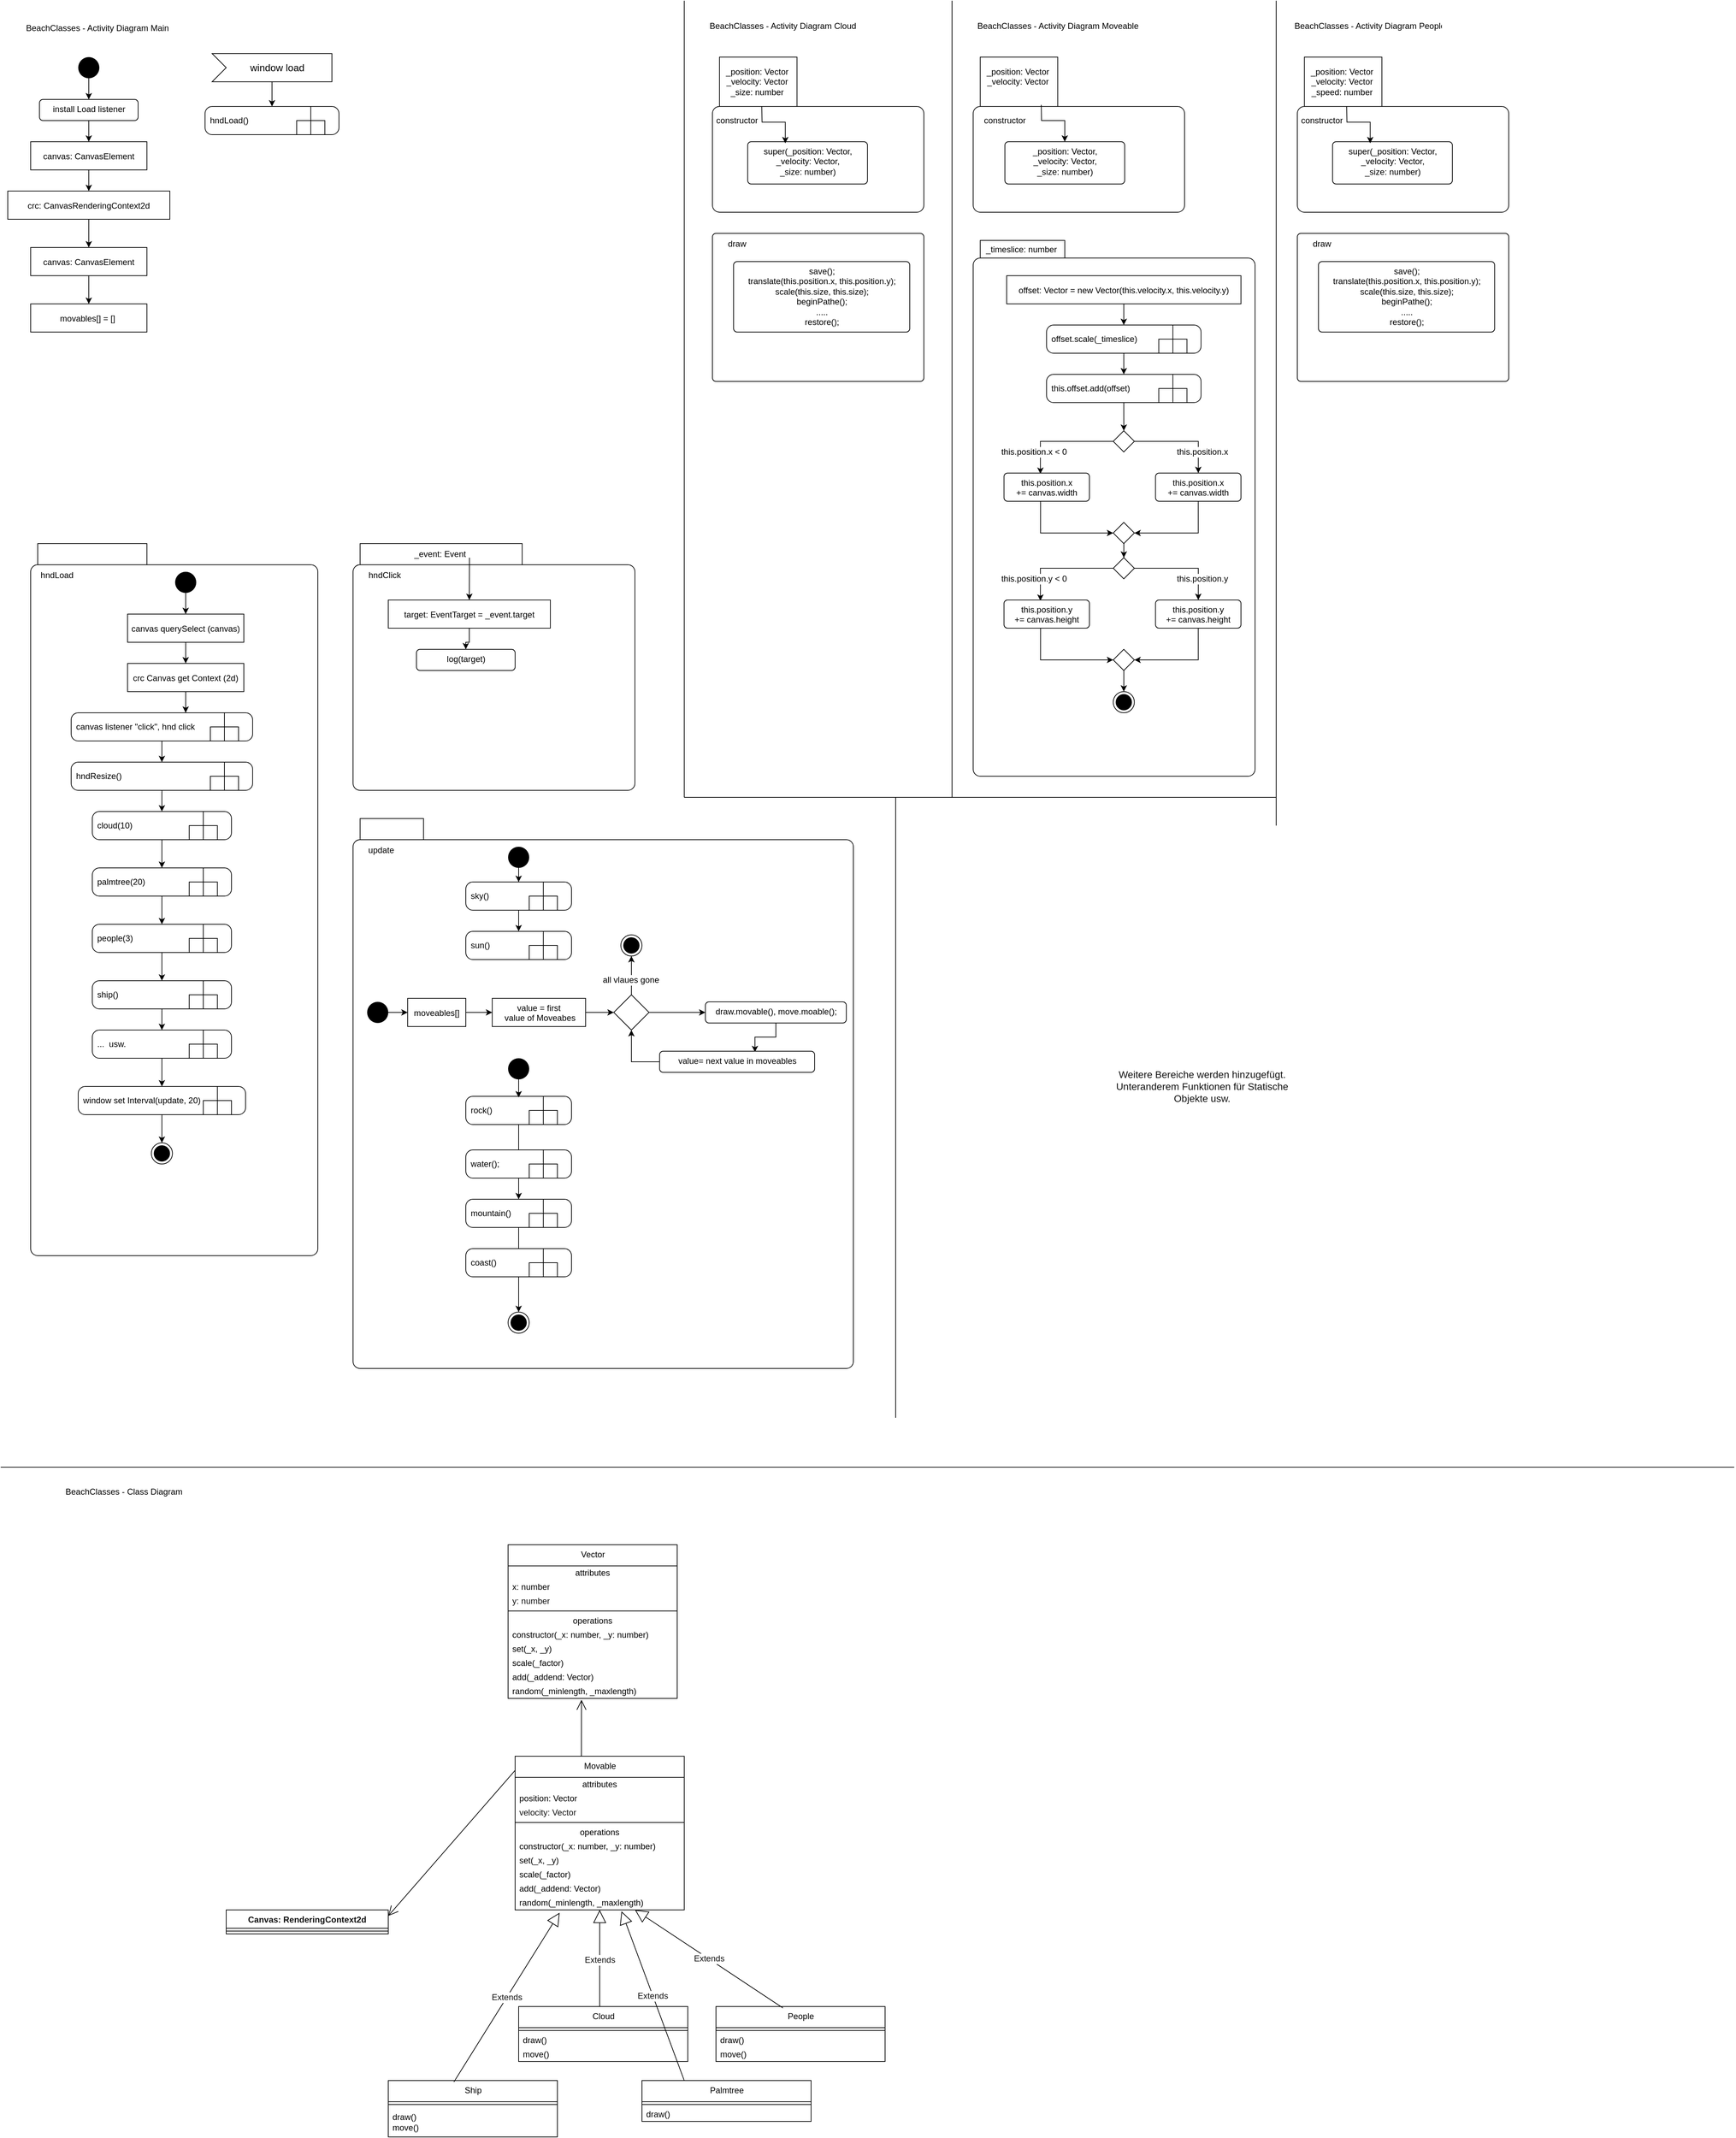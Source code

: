 <mxfile version="18.0.6" type="device"><diagram id="dE-h2Y86dQ_ZSgD9kncD" name="Seite-1"><mxGraphModel dx="5688" dy="3612" grid="1" gridSize="10" guides="1" tooltips="1" connect="1" arrows="1" fold="1" page="1" pageScale="1" pageWidth="827" pageHeight="1169" math="0" shadow="0"><root><mxCell id="0"/><mxCell id="1" parent="0"/><mxCell id="PyvuNwj3zCbymAsnuEQi-43" value="" style="shape=folder;align=center;verticalAlign=middle;fontStyle=0;tabWidth=165;tabHeight=30;tabPosition=left;html=1;boundedLbl=1;labelInHeader=1;rounded=1;absoluteArcSize=1;arcSize=10;" vertex="1" parent="1"><mxGeometry x="42.5" y="770" width="407.5" height="1010" as="geometry"/></mxCell><mxCell id="PyvuNwj3zCbymAsnuEQi-1" value="BeachClasses - Activity Diagram Main&#10;" style="text;strokeColor=none;fillColor=none;align=left;verticalAlign=middle;spacingLeft=4;spacingRight=4;overflow=hidden;points=[[0,0.5],[1,0.5]];portConstraint=eastwest;rotatable=0;" vertex="1" parent="1"><mxGeometry x="30" y="30" width="260" height="30" as="geometry"/></mxCell><mxCell id="PyvuNwj3zCbymAsnuEQi-4" style="edgeStyle=orthogonalEdgeStyle;rounded=0;orthogonalLoop=1;jettySize=auto;html=1;entryX=0.5;entryY=0;entryDx=0;entryDy=0;" edge="1" parent="1" source="PyvuNwj3zCbymAsnuEQi-2" target="PyvuNwj3zCbymAsnuEQi-3"><mxGeometry relative="1" as="geometry"/></mxCell><mxCell id="PyvuNwj3zCbymAsnuEQi-2" value="" style="ellipse;fillColor=#000000;strokeColor=none;" vertex="1" parent="1"><mxGeometry x="110" y="80" width="30" height="30" as="geometry"/></mxCell><mxCell id="PyvuNwj3zCbymAsnuEQi-7" style="edgeStyle=orthogonalEdgeStyle;rounded=0;orthogonalLoop=1;jettySize=auto;html=1;entryX=0.5;entryY=0;entryDx=0;entryDy=0;" edge="1" parent="1" source="PyvuNwj3zCbymAsnuEQi-3" target="PyvuNwj3zCbymAsnuEQi-6"><mxGeometry relative="1" as="geometry"/></mxCell><mxCell id="PyvuNwj3zCbymAsnuEQi-3" value="install Load listener" style="html=1;align=center;verticalAlign=top;rounded=1;absoluteArcSize=1;arcSize=10;dashed=0;" vertex="1" parent="1"><mxGeometry x="55" y="140" width="140" height="30" as="geometry"/></mxCell><mxCell id="PyvuNwj3zCbymAsnuEQi-9" style="edgeStyle=orthogonalEdgeStyle;rounded=0;orthogonalLoop=1;jettySize=auto;html=1;" edge="1" parent="1" source="PyvuNwj3zCbymAsnuEQi-6" target="PyvuNwj3zCbymAsnuEQi-8"><mxGeometry relative="1" as="geometry"/></mxCell><mxCell id="PyvuNwj3zCbymAsnuEQi-6" value="canvas: CanvasElement" style="fontStyle=0;" vertex="1" parent="1"><mxGeometry x="42.5" y="200" width="165" height="40" as="geometry"/></mxCell><mxCell id="PyvuNwj3zCbymAsnuEQi-22" style="edgeStyle=orthogonalEdgeStyle;rounded=0;orthogonalLoop=1;jettySize=auto;html=1;entryX=0.5;entryY=0;entryDx=0;entryDy=0;" edge="1" parent="1" source="PyvuNwj3zCbymAsnuEQi-8" target="PyvuNwj3zCbymAsnuEQi-11"><mxGeometry relative="1" as="geometry"/></mxCell><mxCell id="PyvuNwj3zCbymAsnuEQi-8" value="crc: CanvasRenderingContext2d" style="fontStyle=0;" vertex="1" parent="1"><mxGeometry x="10" y="270" width="230" height="40" as="geometry"/></mxCell><mxCell id="PyvuNwj3zCbymAsnuEQi-18" style="edgeStyle=orthogonalEdgeStyle;rounded=0;orthogonalLoop=1;jettySize=auto;html=1;entryX=0.5;entryY=0;entryDx=0;entryDy=0;" edge="1" parent="1" source="PyvuNwj3zCbymAsnuEQi-11"><mxGeometry relative="1" as="geometry"><mxPoint x="125" y="430" as="targetPoint"/></mxGeometry></mxCell><mxCell id="PyvuNwj3zCbymAsnuEQi-11" value="canvas: CanvasElement" style="fontStyle=0;" vertex="1" parent="1"><mxGeometry x="42.5" y="350" width="165" height="40" as="geometry"/></mxCell><mxCell id="PyvuNwj3zCbymAsnuEQi-19" style="edgeStyle=orthogonalEdgeStyle;rounded=0;orthogonalLoop=1;jettySize=auto;html=1;entryX=0.5;entryY=0;entryDx=0;entryDy=0;" edge="1" parent="1" source="PyvuNwj3zCbymAsnuEQi-12"><mxGeometry relative="1" as="geometry"><mxPoint x="125" y="510" as="targetPoint"/></mxGeometry></mxCell><mxCell id="PyvuNwj3zCbymAsnuEQi-20" style="edgeStyle=orthogonalEdgeStyle;rounded=0;orthogonalLoop=1;jettySize=auto;html=1;entryX=0.5;entryY=0;entryDx=0;entryDy=0;" edge="1" parent="1" target="PyvuNwj3zCbymAsnuEQi-15"><mxGeometry relative="1" as="geometry"><mxPoint x="125" y="550" as="sourcePoint"/></mxGeometry></mxCell><mxCell id="PyvuNwj3zCbymAsnuEQi-21" style="edgeStyle=orthogonalEdgeStyle;rounded=0;orthogonalLoop=1;jettySize=auto;html=1;entryX=0.5;entryY=0;entryDx=0;entryDy=0;" edge="1" parent="1" source="PyvuNwj3zCbymAsnuEQi-15"><mxGeometry relative="1" as="geometry"><mxPoint x="125" y="660" as="targetPoint"/></mxGeometry></mxCell><mxCell id="PyvuNwj3zCbymAsnuEQi-27" style="edgeStyle=orthogonalEdgeStyle;rounded=0;orthogonalLoop=1;jettySize=auto;html=1;entryX=0.5;entryY=0;entryDx=0;entryDy=0;" edge="1" parent="1" source="PyvuNwj3zCbymAsnuEQi-23"><mxGeometry relative="1" as="geometry"><mxPoint x="385" y="150" as="targetPoint"/></mxGeometry></mxCell><mxCell id="PyvuNwj3zCbymAsnuEQi-23" value="window load" style="html=1;shape=mxgraph.infographic.ribbonSimple;notch1=20;notch2=0;align=center;verticalAlign=middle;fontSize=14;fontStyle=0;fillColor=#FFFFFF;flipH=0;spacingRight=0;spacingLeft=14;" vertex="1" parent="1"><mxGeometry x="300" y="75" width="170" height="40" as="geometry"/></mxCell><mxCell id="PyvuNwj3zCbymAsnuEQi-28" value="&lt;span style=&quot;text-align: center;&quot;&gt;hndLoad()&lt;/span&gt;" style="shape=mxgraph.uml25.behaviorAction;html=1;rounded=1;absoluteArcSize=1;arcSize=10;align=left;spacingLeft=5;" vertex="1" parent="1"><mxGeometry x="290" y="150" width="190" height="40" as="geometry"/></mxCell><mxCell id="PyvuNwj3zCbymAsnuEQi-41" value="" style="edgeStyle=orthogonalEdgeStyle;rounded=0;orthogonalLoop=1;jettySize=auto;html=1;" edge="1" parent="1" source="PyvuNwj3zCbymAsnuEQi-37" target="PyvuNwj3zCbymAsnuEQi-39"><mxGeometry relative="1" as="geometry"/></mxCell><mxCell id="PyvuNwj3zCbymAsnuEQi-37" value="canvas querySelect (canvas)" style="fontStyle=0;" vertex="1" parent="1"><mxGeometry x="180" y="870" width="165" height="40" as="geometry"/></mxCell><mxCell id="PyvuNwj3zCbymAsnuEQi-52" value="" style="edgeStyle=orthogonalEdgeStyle;rounded=0;orthogonalLoop=1;jettySize=auto;html=1;" edge="1" parent="1" source="PyvuNwj3zCbymAsnuEQi-39"><mxGeometry relative="1" as="geometry"><mxPoint x="262.48" y="1010" as="targetPoint"/></mxGeometry></mxCell><mxCell id="PyvuNwj3zCbymAsnuEQi-39" value="crc Canvas get Context (2d)" style="fontStyle=0;" vertex="1" parent="1"><mxGeometry x="180" y="940" width="165" height="40" as="geometry"/></mxCell><mxCell id="PyvuNwj3zCbymAsnuEQi-44" value="hndLoad" style="text;html=1;strokeColor=none;fillColor=none;align=center;verticalAlign=middle;whiteSpace=wrap;rounded=0;" vertex="1" parent="1"><mxGeometry x="50" y="800" width="60" height="30" as="geometry"/></mxCell><mxCell id="PyvuNwj3zCbymAsnuEQi-48" value="" style="edgeStyle=orthogonalEdgeStyle;rounded=0;orthogonalLoop=1;jettySize=auto;html=1;entryX=0.5;entryY=0;entryDx=0;entryDy=0;" edge="1" parent="1" source="PyvuNwj3zCbymAsnuEQi-45" target="PyvuNwj3zCbymAsnuEQi-37"><mxGeometry relative="1" as="geometry"><mxPoint x="323" y="870" as="targetPoint"/></mxGeometry></mxCell><mxCell id="PyvuNwj3zCbymAsnuEQi-45" value="" style="ellipse;fillColor=#000000;strokeColor=none;" vertex="1" parent="1"><mxGeometry x="247.5" y="810" width="30" height="30" as="geometry"/></mxCell><mxCell id="PyvuNwj3zCbymAsnuEQi-55" value="" style="edgeStyle=orthogonalEdgeStyle;rounded=0;orthogonalLoop=1;jettySize=auto;html=1;" edge="1" parent="1" source="PyvuNwj3zCbymAsnuEQi-53" target="PyvuNwj3zCbymAsnuEQi-54"><mxGeometry relative="1" as="geometry"/></mxCell><mxCell id="PyvuNwj3zCbymAsnuEQi-53" value="&lt;span style=&quot;text-align: center;&quot;&gt;canvas listener &quot;click&quot;, hnd click&lt;/span&gt;" style="shape=mxgraph.uml25.behaviorAction;html=1;rounded=1;absoluteArcSize=1;arcSize=10;align=left;spacingLeft=5;" vertex="1" parent="1"><mxGeometry x="100" y="1010" width="257.5" height="40" as="geometry"/></mxCell><mxCell id="PyvuNwj3zCbymAsnuEQi-57" value="" style="edgeStyle=orthogonalEdgeStyle;rounded=0;orthogonalLoop=1;jettySize=auto;html=1;" edge="1" parent="1" source="PyvuNwj3zCbymAsnuEQi-54" target="PyvuNwj3zCbymAsnuEQi-56"><mxGeometry relative="1" as="geometry"/></mxCell><mxCell id="PyvuNwj3zCbymAsnuEQi-54" value="&lt;span style=&quot;text-align: center;&quot;&gt;hndResize()&lt;/span&gt;" style="shape=mxgraph.uml25.behaviorAction;html=1;rounded=1;absoluteArcSize=1;arcSize=10;align=left;spacingLeft=5;" vertex="1" parent="1"><mxGeometry x="100" y="1080" width="257.5" height="40" as="geometry"/></mxCell><mxCell id="PyvuNwj3zCbymAsnuEQi-59" value="" style="edgeStyle=orthogonalEdgeStyle;rounded=0;orthogonalLoop=1;jettySize=auto;html=1;" edge="1" parent="1" source="PyvuNwj3zCbymAsnuEQi-56" target="PyvuNwj3zCbymAsnuEQi-58"><mxGeometry relative="1" as="geometry"/></mxCell><mxCell id="PyvuNwj3zCbymAsnuEQi-56" value="&lt;span style=&quot;text-align: center;&quot;&gt;cloud(10)&lt;/span&gt;" style="shape=mxgraph.uml25.behaviorAction;html=1;rounded=1;absoluteArcSize=1;arcSize=10;align=left;spacingLeft=5;" vertex="1" parent="1"><mxGeometry x="130" y="1150" width="197.5" height="40" as="geometry"/></mxCell><mxCell id="PyvuNwj3zCbymAsnuEQi-61" value="" style="edgeStyle=orthogonalEdgeStyle;rounded=0;orthogonalLoop=1;jettySize=auto;html=1;" edge="1" parent="1" source="PyvuNwj3zCbymAsnuEQi-58" target="PyvuNwj3zCbymAsnuEQi-60"><mxGeometry relative="1" as="geometry"/></mxCell><mxCell id="PyvuNwj3zCbymAsnuEQi-58" value="&lt;span style=&quot;text-align: center;&quot;&gt;palmtree(20)&lt;/span&gt;" style="shape=mxgraph.uml25.behaviorAction;html=1;rounded=1;absoluteArcSize=1;arcSize=10;align=left;spacingLeft=5;" vertex="1" parent="1"><mxGeometry x="130" y="1230" width="197.5" height="40" as="geometry"/></mxCell><mxCell id="PyvuNwj3zCbymAsnuEQi-63" value="" style="edgeStyle=orthogonalEdgeStyle;rounded=0;orthogonalLoop=1;jettySize=auto;html=1;" edge="1" parent="1" source="PyvuNwj3zCbymAsnuEQi-60" target="PyvuNwj3zCbymAsnuEQi-62"><mxGeometry relative="1" as="geometry"/></mxCell><mxCell id="PyvuNwj3zCbymAsnuEQi-60" value="&lt;span style=&quot;text-align: center;&quot;&gt;people(3)&lt;/span&gt;" style="shape=mxgraph.uml25.behaviorAction;html=1;rounded=1;absoluteArcSize=1;arcSize=10;align=left;spacingLeft=5;" vertex="1" parent="1"><mxGeometry x="130" y="1310" width="197.5" height="40" as="geometry"/></mxCell><mxCell id="PyvuNwj3zCbymAsnuEQi-65" value="" style="edgeStyle=orthogonalEdgeStyle;rounded=0;orthogonalLoop=1;jettySize=auto;html=1;" edge="1" parent="1" source="PyvuNwj3zCbymAsnuEQi-62" target="PyvuNwj3zCbymAsnuEQi-64"><mxGeometry relative="1" as="geometry"/></mxCell><mxCell id="PyvuNwj3zCbymAsnuEQi-62" value="&lt;div style=&quot;text-align: center;&quot;&gt;&lt;span style=&quot;background-color: initial;&quot;&gt;ship()&lt;/span&gt;&lt;/div&gt;" style="shape=mxgraph.uml25.behaviorAction;html=1;rounded=1;absoluteArcSize=1;arcSize=10;align=left;spacingLeft=5;" vertex="1" parent="1"><mxGeometry x="130" y="1390" width="197.5" height="40" as="geometry"/></mxCell><mxCell id="PyvuNwj3zCbymAsnuEQi-67" value="" style="edgeStyle=orthogonalEdgeStyle;rounded=0;orthogonalLoop=1;jettySize=auto;html=1;" edge="1" parent="1" source="PyvuNwj3zCbymAsnuEQi-64" target="PyvuNwj3zCbymAsnuEQi-66"><mxGeometry relative="1" as="geometry"/></mxCell><mxCell id="PyvuNwj3zCbymAsnuEQi-64" value="&lt;div style=&quot;text-align: center;&quot;&gt;&lt;span style=&quot;background-color: initial;&quot;&gt;...&amp;nbsp; usw.&lt;/span&gt;&lt;/div&gt;" style="shape=mxgraph.uml25.behaviorAction;html=1;rounded=1;absoluteArcSize=1;arcSize=10;align=left;spacingLeft=5;" vertex="1" parent="1"><mxGeometry x="130" y="1460" width="197.5" height="40" as="geometry"/></mxCell><mxCell id="PyvuNwj3zCbymAsnuEQi-70" value="" style="edgeStyle=orthogonalEdgeStyle;rounded=0;orthogonalLoop=1;jettySize=auto;html=1;" edge="1" parent="1" source="PyvuNwj3zCbymAsnuEQi-66" target="PyvuNwj3zCbymAsnuEQi-69"><mxGeometry relative="1" as="geometry"/></mxCell><mxCell id="PyvuNwj3zCbymAsnuEQi-66" value="&lt;div style=&quot;text-align: center;&quot;&gt;&lt;span style=&quot;background-color: initial;&quot;&gt;window set Interval(update, 20)&lt;/span&gt;&lt;/div&gt;" style="shape=mxgraph.uml25.behaviorAction;html=1;rounded=1;absoluteArcSize=1;arcSize=10;align=left;spacingLeft=5;" vertex="1" parent="1"><mxGeometry x="110" y="1540" width="237.5" height="40" as="geometry"/></mxCell><mxCell id="PyvuNwj3zCbymAsnuEQi-69" value="" style="ellipse;html=1;shape=endState;fillColor=#000000;strokeColor=#000000;" vertex="1" parent="1"><mxGeometry x="213.75" y="1620" width="30" height="30" as="geometry"/></mxCell><mxCell id="PyvuNwj3zCbymAsnuEQi-71" value="_event: Event" style="shape=folder;align=center;verticalAlign=middle;fontStyle=0;tabWidth=240;tabHeight=30;tabPosition=left;html=1;boundedLbl=1;labelInHeader=1;rounded=1;absoluteArcSize=1;arcSize=10;" vertex="1" parent="1"><mxGeometry x="500" y="770" width="400" height="350" as="geometry"/></mxCell><mxCell id="PyvuNwj3zCbymAsnuEQi-72" value="hndClick" style="text;html=1;strokeColor=none;fillColor=none;align=center;verticalAlign=middle;whiteSpace=wrap;rounded=0;" vertex="1" parent="1"><mxGeometry x="510" y="800" width="70" height="30" as="geometry"/></mxCell><mxCell id="PyvuNwj3zCbymAsnuEQi-73" value="" style="endArrow=classic;html=1;rounded=0;exitX=0.413;exitY=0.057;exitDx=0;exitDy=0;exitPerimeter=0;entryX=0.5;entryY=0;entryDx=0;entryDy=0;" edge="1" parent="1" source="PyvuNwj3zCbymAsnuEQi-71" target="PyvuNwj3zCbymAsnuEQi-74"><mxGeometry width="50" height="50" relative="1" as="geometry"><mxPoint x="660" y="880" as="sourcePoint"/><mxPoint x="710" y="830" as="targetPoint"/></mxGeometry></mxCell><mxCell id="PyvuNwj3zCbymAsnuEQi-76" value="" style="edgeStyle=orthogonalEdgeStyle;rounded=0;orthogonalLoop=1;jettySize=auto;html=1;" edge="1" parent="1" source="PyvuNwj3zCbymAsnuEQi-74" target="PyvuNwj3zCbymAsnuEQi-75"><mxGeometry relative="1" as="geometry"/></mxCell><mxCell id="PyvuNwj3zCbymAsnuEQi-74" value="target: EventTarget = _event.target" style="fontStyle=0;" vertex="1" parent="1"><mxGeometry x="550" y="850" width="230" height="40" as="geometry"/></mxCell><mxCell id="PyvuNwj3zCbymAsnuEQi-75" value="log(target)" style="html=1;align=center;verticalAlign=top;rounded=1;absoluteArcSize=1;arcSize=10;dashed=0;" vertex="1" parent="1"><mxGeometry x="590" y="920" width="140" height="30" as="geometry"/></mxCell><mxCell id="PyvuNwj3zCbymAsnuEQi-77" value="" style="endArrow=none;html=1;rounded=0;" edge="1" parent="1"><mxGeometry width="50" height="50" relative="1" as="geometry"><mxPoint x="1350" y="1130" as="sourcePoint"/><mxPoint x="1350" as="targetPoint"/></mxGeometry></mxCell><mxCell id="PyvuNwj3zCbymAsnuEQi-78" value="BeachClasses - Activity Diagram Cloud" style="text;strokeColor=none;fillColor=none;align=left;verticalAlign=middle;spacingLeft=4;spacingRight=4;overflow=hidden;points=[[0,0.5],[1,0.5]];portConstraint=eastwest;rotatable=0;" vertex="1" parent="1"><mxGeometry x="1000" y="20" width="220" height="30" as="geometry"/></mxCell><mxCell id="PyvuNwj3zCbymAsnuEQi-79" value="&lt;font style=&quot;font-size: 12px;&quot;&gt;&lt;span style=&quot;&quot; id=&quot;page24R_mcid113&quot; class=&quot;markedContent&quot;&gt;&lt;span dir=&quot;ltr&quot; role=&quot;presentation&quot; style=&quot;left: 1403.31px; top: 89.029px; font-family: sans-serif; transform: scaleX(1.0);&quot;&gt;_position: Vector&lt;/span&gt;&lt;/span&gt;&lt;span style=&quot;&quot; id=&quot;page24R_mcid114&quot; class=&quot;markedContent&quot;&gt;&lt;br role=&quot;presentation&quot;&gt;&lt;span dir=&quot;ltr&quot; role=&quot;presentation&quot; style=&quot;left: 1404.28px; top: 109.166px; font-family: sans-serif; transform: scaleX(1.0);&quot;&gt;_velocity: Vector&lt;/span&gt;&lt;/span&gt;&lt;span style=&quot;&quot; id=&quot;page24R_mcid115&quot; class=&quot;markedContent&quot;&gt;&lt;span class=&quot;markedContent&quot;&gt;&lt;/span&gt;&lt;/span&gt;&lt;span style=&quot;&quot; id=&quot;page24R_mcid116&quot; class=&quot;markedContent&quot;&gt;&lt;br role=&quot;presentation&quot;&gt;&lt;span dir=&quot;ltr&quot; role=&quot;presentation&quot; style=&quot;left: 1404.75px; top: 130.741px; font-family: sans-serif; transform: scaleX(1.0);&quot;&gt;_size: number&lt;/span&gt;&lt;/span&gt;&lt;/font&gt;" style="shape=folder;align=center;verticalAlign=middle;fontStyle=0;tabWidth=120;tabHeight=70;tabPosition=left;html=1;boundedLbl=1;labelInHeader=1;rounded=1;absoluteArcSize=1;arcSize=10;" vertex="1" parent="1"><mxGeometry x="1010" y="80" width="300" height="220" as="geometry"/></mxCell><mxCell id="PyvuNwj3zCbymAsnuEQi-80" value="constructor" style="text;html=1;strokeColor=none;fillColor=none;align=center;verticalAlign=middle;whiteSpace=wrap;rounded=0;fontSize=12;" vertex="1" parent="1"><mxGeometry x="1010" y="155" width="70" height="30" as="geometry"/></mxCell><mxCell id="PyvuNwj3zCbymAsnuEQi-81" value="super(_position: Vector,&lt;br&gt;&amp;nbsp;_velocity: Vector,&amp;nbsp;&lt;br&gt;_size: number)" style="html=1;align=center;verticalAlign=top;rounded=1;absoluteArcSize=1;arcSize=10;dashed=0;" vertex="1" parent="1"><mxGeometry x="1060" y="200" width="170" height="60" as="geometry"/></mxCell><mxCell id="PyvuNwj3zCbymAsnuEQi-82" value="movables[] = [] " style="fontStyle=0;" vertex="1" parent="1"><mxGeometry x="42.5" y="430" width="165" height="40" as="geometry"/></mxCell><mxCell id="PyvuNwj3zCbymAsnuEQi-84" value="" style="html=1;align=center;verticalAlign=top;rounded=1;absoluteArcSize=1;arcSize=10;dashed=0;" vertex="1" parent="1"><mxGeometry x="1010" y="330" width="300" height="210" as="geometry"/></mxCell><mxCell id="PyvuNwj3zCbymAsnuEQi-85" value="draw" style="text;html=1;strokeColor=none;fillColor=none;align=center;verticalAlign=middle;whiteSpace=wrap;rounded=0;fontSize=12;" vertex="1" parent="1"><mxGeometry x="1015" y="330" width="60" height="30" as="geometry"/></mxCell><mxCell id="PyvuNwj3zCbymAsnuEQi-86" value="save();&lt;br&gt;translate(this.position.x, this.position.y);&lt;br&gt;scale(this.size, this.size);&lt;br&gt;beginPathe();&lt;br&gt;.....&lt;br&gt;restore();" style="html=1;align=center;verticalAlign=top;rounded=1;absoluteArcSize=1;arcSize=10;dashed=0;" vertex="1" parent="1"><mxGeometry x="1040" y="370" width="250" height="100" as="geometry"/></mxCell><mxCell id="PyvuNwj3zCbymAsnuEQi-87" value="" style="endArrow=none;html=1;rounded=0;" edge="1" parent="1"><mxGeometry width="50" height="50" relative="1" as="geometry"><mxPoint x="970" y="1130" as="sourcePoint"/><mxPoint x="970" as="targetPoint"/></mxGeometry></mxCell><mxCell id="PyvuNwj3zCbymAsnuEQi-88" value="BeachClasses - Activity Diagram Moveable" style="text;strokeColor=none;fillColor=none;align=left;verticalAlign=middle;spacingLeft=4;spacingRight=4;overflow=hidden;points=[[0,0.5],[1,0.5]];portConstraint=eastwest;rotatable=0;" vertex="1" parent="1"><mxGeometry x="1380" y="20" width="260" height="30" as="geometry"/></mxCell><mxCell id="PyvuNwj3zCbymAsnuEQi-89" value="&lt;font style=&quot;font-size: 12px;&quot;&gt;&lt;span style=&quot;&quot; id=&quot;page24R_mcid113&quot; class=&quot;markedContent&quot;&gt;&lt;span dir=&quot;ltr&quot; role=&quot;presentation&quot; style=&quot;left: 1403.31px; top: 89.029px; font-family: sans-serif; transform: scaleX(1.0);&quot;&gt;_position: Vector&lt;/span&gt;&lt;/span&gt;&lt;span style=&quot;&quot; id=&quot;page24R_mcid114&quot; class=&quot;markedContent&quot;&gt;&lt;br role=&quot;presentation&quot;&gt;&lt;span dir=&quot;ltr&quot; role=&quot;presentation&quot; style=&quot;left: 1404.28px; top: 109.166px; font-family: sans-serif; transform: scaleX(1.0);&quot;&gt;_velocity: Vector&lt;/span&gt;&lt;/span&gt;&lt;span style=&quot;&quot; id=&quot;page24R_mcid115&quot; class=&quot;markedContent&quot;&gt;&lt;span class=&quot;markedContent&quot;&gt;&lt;/span&gt;&lt;/span&gt;&lt;span style=&quot;&quot; id=&quot;page24R_mcid116&quot; class=&quot;markedContent&quot;&gt;&lt;br role=&quot;presentation&quot;&gt;&lt;br&gt;&lt;/span&gt;&lt;/font&gt;" style="shape=folder;align=center;verticalAlign=middle;fontStyle=0;tabWidth=120;tabHeight=70;tabPosition=left;html=1;boundedLbl=1;labelInHeader=1;rounded=1;absoluteArcSize=1;arcSize=10;" vertex="1" parent="1"><mxGeometry x="1380" y="80" width="300" height="220" as="geometry"/></mxCell><mxCell id="PyvuNwj3zCbymAsnuEQi-90" value="_position: Vector,&lt;br&gt;&amp;nbsp;_velocity: Vector,&amp;nbsp;&lt;br&gt;_size: number)" style="html=1;align=center;verticalAlign=top;rounded=1;absoluteArcSize=1;arcSize=10;dashed=0;" vertex="1" parent="1"><mxGeometry x="1425" y="200" width="170" height="60" as="geometry"/></mxCell><mxCell id="PyvuNwj3zCbymAsnuEQi-91" value="constructor" style="text;html=1;strokeColor=none;fillColor=none;align=center;verticalAlign=middle;whiteSpace=wrap;rounded=0;fontSize=12;" vertex="1" parent="1"><mxGeometry x="1390" y="155" width="70" height="30" as="geometry"/></mxCell><mxCell id="PyvuNwj3zCbymAsnuEQi-92" value="" style="endArrow=classic;html=1;rounded=0;fontSize=12;exitX=0.322;exitY=0.308;exitDx=0;exitDy=0;exitPerimeter=0;entryX=0.5;entryY=0;entryDx=0;entryDy=0;" edge="1" parent="1" source="PyvuNwj3zCbymAsnuEQi-89" target="PyvuNwj3zCbymAsnuEQi-90"><mxGeometry width="50" height="50" relative="1" as="geometry"><mxPoint x="1500" y="270" as="sourcePoint"/><mxPoint x="1550" y="220" as="targetPoint"/><Array as="points"><mxPoint x="1477" y="170"/><mxPoint x="1510" y="170"/></Array></mxGeometry></mxCell><mxCell id="PyvuNwj3zCbymAsnuEQi-93" value="" style="endArrow=classic;html=1;rounded=0;fontSize=12;exitX=0.322;exitY=0.308;exitDx=0;exitDy=0;exitPerimeter=0;entryX=0.5;entryY=0;entryDx=0;entryDy=0;" edge="1" parent="1"><mxGeometry width="50" height="50" relative="1" as="geometry"><mxPoint x="1080.0" y="150.0" as="sourcePoint"/><mxPoint x="1113.4" y="202.24" as="targetPoint"/><Array as="points"><mxPoint x="1080.4" y="172.24"/><mxPoint x="1113.4" y="172.24"/></Array></mxGeometry></mxCell><mxCell id="PyvuNwj3zCbymAsnuEQi-94" value="_timeslice: number" style="shape=folder;align=center;verticalAlign=middle;fontStyle=0;tabWidth=130;tabHeight=25;tabPosition=left;html=1;boundedLbl=1;labelInHeader=1;rounded=1;absoluteArcSize=1;arcSize=10;" vertex="1" parent="1"><mxGeometry x="1380" y="340" width="400" height="760" as="geometry"/></mxCell><mxCell id="PyvuNwj3zCbymAsnuEQi-104" value="" style="edgeStyle=orthogonalEdgeStyle;rounded=0;orthogonalLoop=1;jettySize=auto;html=1;fontSize=12;" edge="1" parent="1" source="PyvuNwj3zCbymAsnuEQi-95" target="PyvuNwj3zCbymAsnuEQi-102"><mxGeometry relative="1" as="geometry"/></mxCell><mxCell id="PyvuNwj3zCbymAsnuEQi-95" value="offset: Vector = new Vector(this.velocity.x, this.velocity.y)" style="fontStyle=0;" vertex="1" parent="1"><mxGeometry x="1427.5" y="390" width="332.5" height="40" as="geometry"/></mxCell><mxCell id="PyvuNwj3zCbymAsnuEQi-109" value="" style="edgeStyle=orthogonalEdgeStyle;rounded=0;orthogonalLoop=1;jettySize=auto;html=1;fontSize=12;" edge="1" parent="1" source="PyvuNwj3zCbymAsnuEQi-102" target="PyvuNwj3zCbymAsnuEQi-108"><mxGeometry relative="1" as="geometry"/></mxCell><mxCell id="PyvuNwj3zCbymAsnuEQi-102" value="&lt;span style=&quot;text-align: center;&quot;&gt;offset.scale(_timeslice)&lt;/span&gt;" style="shape=mxgraph.uml25.behaviorAction;html=1;rounded=1;absoluteArcSize=1;arcSize=10;align=left;spacingLeft=5;" vertex="1" parent="1"><mxGeometry x="1484.12" y="460" width="219.25" height="40" as="geometry"/></mxCell><mxCell id="PyvuNwj3zCbymAsnuEQi-111" value="" style="edgeStyle=orthogonalEdgeStyle;rounded=0;orthogonalLoop=1;jettySize=auto;html=1;fontSize=12;" edge="1" parent="1" source="PyvuNwj3zCbymAsnuEQi-108" target="PyvuNwj3zCbymAsnuEQi-110"><mxGeometry relative="1" as="geometry"/></mxCell><mxCell id="PyvuNwj3zCbymAsnuEQi-108" value="&lt;span style=&quot;text-align: center;&quot;&gt;this.offset.add(offset)&lt;/span&gt;" style="shape=mxgraph.uml25.behaviorAction;html=1;rounded=1;absoluteArcSize=1;arcSize=10;align=left;spacingLeft=5;" vertex="1" parent="1"><mxGeometry x="1484.12" y="530" width="219.25" height="40" as="geometry"/></mxCell><mxCell id="PyvuNwj3zCbymAsnuEQi-114" style="edgeStyle=orthogonalEdgeStyle;rounded=0;orthogonalLoop=1;jettySize=auto;html=1;entryX=0.426;entryY=0.029;entryDx=0;entryDy=0;entryPerimeter=0;fontSize=12;" edge="1" parent="1" source="PyvuNwj3zCbymAsnuEQi-110" target="PyvuNwj3zCbymAsnuEQi-112"><mxGeometry relative="1" as="geometry"/></mxCell><mxCell id="PyvuNwj3zCbymAsnuEQi-116" value="this.position.x &amp;lt; 0" style="edgeLabel;html=1;align=center;verticalAlign=middle;resizable=0;points=[];fontSize=12;" vertex="1" connectable="0" parent="PyvuNwj3zCbymAsnuEQi-114"><mxGeometry x="-0.002" y="-2" relative="1" as="geometry"><mxPoint x="-39" y="17" as="offset"/></mxGeometry></mxCell><mxCell id="PyvuNwj3zCbymAsnuEQi-115" style="edgeStyle=orthogonalEdgeStyle;rounded=0;orthogonalLoop=1;jettySize=auto;html=1;fontSize=12;" edge="1" parent="1" source="PyvuNwj3zCbymAsnuEQi-110" target="PyvuNwj3zCbymAsnuEQi-113"><mxGeometry relative="1" as="geometry"/></mxCell><mxCell id="PyvuNwj3zCbymAsnuEQi-117" value="this.position.x" style="edgeLabel;html=1;align=center;verticalAlign=middle;resizable=0;points=[];fontSize=12;" vertex="1" connectable="0" parent="PyvuNwj3zCbymAsnuEQi-115"><mxGeometry x="0.028" relative="1" as="geometry"><mxPoint x="26" y="15" as="offset"/></mxGeometry></mxCell><mxCell id="PyvuNwj3zCbymAsnuEQi-110" value="" style="rhombus;fontSize=12;" vertex="1" parent="1"><mxGeometry x="1578.75" y="610" width="30" height="30" as="geometry"/></mxCell><mxCell id="PyvuNwj3zCbymAsnuEQi-119" style="edgeStyle=orthogonalEdgeStyle;rounded=0;orthogonalLoop=1;jettySize=auto;html=1;entryX=0;entryY=0.5;entryDx=0;entryDy=0;fontSize=12;exitX=0.428;exitY=1;exitDx=0;exitDy=0;exitPerimeter=0;" edge="1" parent="1" source="PyvuNwj3zCbymAsnuEQi-112" target="PyvuNwj3zCbymAsnuEQi-118"><mxGeometry relative="1" as="geometry"/></mxCell><mxCell id="PyvuNwj3zCbymAsnuEQi-112" value="this.position.x&lt;br&gt;+= canvas.width" style="html=1;align=center;verticalAlign=top;rounded=1;absoluteArcSize=1;arcSize=10;dashed=0;" vertex="1" parent="1"><mxGeometry x="1423.75" y="670" width="121.25" height="40" as="geometry"/></mxCell><mxCell id="PyvuNwj3zCbymAsnuEQi-120" style="edgeStyle=orthogonalEdgeStyle;rounded=0;orthogonalLoop=1;jettySize=auto;html=1;entryX=1;entryY=0.5;entryDx=0;entryDy=0;fontSize=12;exitX=0.5;exitY=1;exitDx=0;exitDy=0;" edge="1" parent="1" source="PyvuNwj3zCbymAsnuEQi-113" target="PyvuNwj3zCbymAsnuEQi-118"><mxGeometry relative="1" as="geometry"/></mxCell><mxCell id="PyvuNwj3zCbymAsnuEQi-113" value="this.position.x&lt;br&gt;+= canvas.width" style="html=1;align=center;verticalAlign=top;rounded=1;absoluteArcSize=1;arcSize=10;dashed=0;" vertex="1" parent="1"><mxGeometry x="1638.75" y="670" width="121.25" height="40" as="geometry"/></mxCell><mxCell id="PyvuNwj3zCbymAsnuEQi-133" value="" style="edgeStyle=orthogonalEdgeStyle;rounded=0;orthogonalLoop=1;jettySize=auto;html=1;fontSize=12;" edge="1" parent="1" source="PyvuNwj3zCbymAsnuEQi-118" target="PyvuNwj3zCbymAsnuEQi-127"><mxGeometry relative="1" as="geometry"/></mxCell><mxCell id="PyvuNwj3zCbymAsnuEQi-118" value="" style="rhombus;fontSize=12;" vertex="1" parent="1"><mxGeometry x="1578.75" y="740" width="30" height="30" as="geometry"/></mxCell><mxCell id="PyvuNwj3zCbymAsnuEQi-121" value="" style="ellipse;html=1;shape=endState;fillColor=#000000;strokeColor=#000000;fontSize=12;" vertex="1" parent="1"><mxGeometry x="1578.75" y="980" width="30" height="30" as="geometry"/></mxCell><mxCell id="PyvuNwj3zCbymAsnuEQi-123" style="edgeStyle=orthogonalEdgeStyle;rounded=0;orthogonalLoop=1;jettySize=auto;html=1;entryX=0.426;entryY=0.029;entryDx=0;entryDy=0;entryPerimeter=0;fontSize=12;" edge="1" parent="1" source="PyvuNwj3zCbymAsnuEQi-127" target="PyvuNwj3zCbymAsnuEQi-129"><mxGeometry relative="1" as="geometry"/></mxCell><mxCell id="PyvuNwj3zCbymAsnuEQi-124" value="this.position.y &amp;lt; 0" style="edgeLabel;html=1;align=center;verticalAlign=middle;resizable=0;points=[];fontSize=12;" vertex="1" connectable="0" parent="PyvuNwj3zCbymAsnuEQi-123"><mxGeometry x="-0.002" y="-2" relative="1" as="geometry"><mxPoint x="-39" y="17" as="offset"/></mxGeometry></mxCell><mxCell id="PyvuNwj3zCbymAsnuEQi-125" style="edgeStyle=orthogonalEdgeStyle;rounded=0;orthogonalLoop=1;jettySize=auto;html=1;fontSize=12;" edge="1" parent="1" source="PyvuNwj3zCbymAsnuEQi-127" target="PyvuNwj3zCbymAsnuEQi-131"><mxGeometry relative="1" as="geometry"/></mxCell><mxCell id="PyvuNwj3zCbymAsnuEQi-126" value="this.position.y" style="edgeLabel;html=1;align=center;verticalAlign=middle;resizable=0;points=[];fontSize=12;" vertex="1" connectable="0" parent="PyvuNwj3zCbymAsnuEQi-125"><mxGeometry x="0.028" relative="1" as="geometry"><mxPoint x="26" y="15" as="offset"/></mxGeometry></mxCell><mxCell id="PyvuNwj3zCbymAsnuEQi-127" value="" style="rhombus;fontSize=12;" vertex="1" parent="1"><mxGeometry x="1578.75" y="790" width="30" height="30" as="geometry"/></mxCell><mxCell id="PyvuNwj3zCbymAsnuEQi-128" style="edgeStyle=orthogonalEdgeStyle;rounded=0;orthogonalLoop=1;jettySize=auto;html=1;entryX=0;entryY=0.5;entryDx=0;entryDy=0;fontSize=12;exitX=0.428;exitY=1;exitDx=0;exitDy=0;exitPerimeter=0;" edge="1" parent="1" source="PyvuNwj3zCbymAsnuEQi-129" target="PyvuNwj3zCbymAsnuEQi-132"><mxGeometry relative="1" as="geometry"/></mxCell><mxCell id="PyvuNwj3zCbymAsnuEQi-129" value="this.position.y&lt;br&gt;+= canvas.height" style="html=1;align=center;verticalAlign=top;rounded=1;absoluteArcSize=1;arcSize=10;dashed=0;" vertex="1" parent="1"><mxGeometry x="1423.75" y="850" width="121.25" height="40" as="geometry"/></mxCell><mxCell id="PyvuNwj3zCbymAsnuEQi-130" style="edgeStyle=orthogonalEdgeStyle;rounded=0;orthogonalLoop=1;jettySize=auto;html=1;entryX=1;entryY=0.5;entryDx=0;entryDy=0;fontSize=12;exitX=0.5;exitY=1;exitDx=0;exitDy=0;" edge="1" parent="1" source="PyvuNwj3zCbymAsnuEQi-131" target="PyvuNwj3zCbymAsnuEQi-132"><mxGeometry relative="1" as="geometry"/></mxCell><mxCell id="PyvuNwj3zCbymAsnuEQi-131" value="this.position.y&lt;br&gt;+= canvas.height" style="html=1;align=center;verticalAlign=top;rounded=1;absoluteArcSize=1;arcSize=10;dashed=0;" vertex="1" parent="1"><mxGeometry x="1638.75" y="850" width="121.25" height="40" as="geometry"/></mxCell><mxCell id="PyvuNwj3zCbymAsnuEQi-134" value="" style="edgeStyle=orthogonalEdgeStyle;rounded=0;orthogonalLoop=1;jettySize=auto;html=1;fontSize=12;" edge="1" parent="1" source="PyvuNwj3zCbymAsnuEQi-132" target="PyvuNwj3zCbymAsnuEQi-121"><mxGeometry relative="1" as="geometry"/></mxCell><mxCell id="PyvuNwj3zCbymAsnuEQi-132" value="" style="rhombus;fontSize=12;" vertex="1" parent="1"><mxGeometry x="1578.75" y="920" width="30" height="30" as="geometry"/></mxCell><mxCell id="PyvuNwj3zCbymAsnuEQi-135" value="" style="endArrow=none;html=1;rounded=0;" edge="1" parent="1"><mxGeometry width="50" height="50" relative="1" as="geometry"><mxPoint x="1810" y="1170" as="sourcePoint"/><mxPoint x="1810" as="targetPoint"/></mxGeometry></mxCell><mxCell id="PyvuNwj3zCbymAsnuEQi-138" value="" style="shape=folder;align=center;verticalAlign=middle;fontStyle=0;tabWidth=100;tabHeight=30;tabPosition=left;html=1;boundedLbl=1;labelInHeader=1;rounded=1;absoluteArcSize=1;arcSize=10;" vertex="1" parent="1"><mxGeometry x="500" y="1160" width="710" height="780" as="geometry"/></mxCell><mxCell id="PyvuNwj3zCbymAsnuEQi-139" value="update" style="text;html=1;strokeColor=none;fillColor=none;align=center;verticalAlign=middle;whiteSpace=wrap;rounded=0;fontSize=12;" vertex="1" parent="1"><mxGeometry x="510" y="1190" width="60" height="30" as="geometry"/></mxCell><mxCell id="PyvuNwj3zCbymAsnuEQi-142" value="" style="edgeStyle=orthogonalEdgeStyle;rounded=0;orthogonalLoop=1;jettySize=auto;html=1;fontSize=12;" edge="1" parent="1" source="PyvuNwj3zCbymAsnuEQi-140" target="PyvuNwj3zCbymAsnuEQi-141"><mxGeometry relative="1" as="geometry"/></mxCell><mxCell id="PyvuNwj3zCbymAsnuEQi-140" value="&lt;span style=&quot;text-align: center;&quot;&gt;sky()&lt;/span&gt;" style="shape=mxgraph.uml25.behaviorAction;html=1;rounded=1;absoluteArcSize=1;arcSize=10;align=left;spacingLeft=5;" vertex="1" parent="1"><mxGeometry x="660" y="1250" width="150" height="40" as="geometry"/></mxCell><mxCell id="PyvuNwj3zCbymAsnuEQi-141" value="&lt;span style=&quot;text-align: center;&quot;&gt;sun()&lt;/span&gt;" style="shape=mxgraph.uml25.behaviorAction;html=1;rounded=1;absoluteArcSize=1;arcSize=10;align=left;spacingLeft=5;" vertex="1" parent="1"><mxGeometry x="660" y="1320" width="150" height="40" as="geometry"/></mxCell><mxCell id="PyvuNwj3zCbymAsnuEQi-144" style="edgeStyle=orthogonalEdgeStyle;rounded=0;orthogonalLoop=1;jettySize=auto;html=1;fontSize=12;" edge="1" parent="1" source="PyvuNwj3zCbymAsnuEQi-143" target="PyvuNwj3zCbymAsnuEQi-140"><mxGeometry relative="1" as="geometry"/></mxCell><mxCell id="PyvuNwj3zCbymAsnuEQi-143" value="" style="ellipse;fillColor=#000000;strokeColor=none;" vertex="1" parent="1"><mxGeometry x="720" y="1200" width="30" height="30" as="geometry"/></mxCell><mxCell id="PyvuNwj3zCbymAsnuEQi-147" value="" style="edgeStyle=orthogonalEdgeStyle;rounded=0;orthogonalLoop=1;jettySize=auto;html=1;fontSize=12;" edge="1" parent="1" source="PyvuNwj3zCbymAsnuEQi-145" target="PyvuNwj3zCbymAsnuEQi-146"><mxGeometry relative="1" as="geometry"/></mxCell><mxCell id="PyvuNwj3zCbymAsnuEQi-145" value="" style="ellipse;fillColor=#000000;strokeColor=none;" vertex="1" parent="1"><mxGeometry x="520" y="1420" width="30" height="30" as="geometry"/></mxCell><mxCell id="PyvuNwj3zCbymAsnuEQi-149" value="" style="edgeStyle=orthogonalEdgeStyle;rounded=0;orthogonalLoop=1;jettySize=auto;html=1;fontSize=12;" edge="1" parent="1" source="PyvuNwj3zCbymAsnuEQi-146" target="PyvuNwj3zCbymAsnuEQi-148"><mxGeometry relative="1" as="geometry"/></mxCell><mxCell id="PyvuNwj3zCbymAsnuEQi-146" value="moveables[]" style="fontStyle=0;" vertex="1" parent="1"><mxGeometry x="577.5" y="1415" width="82.5" height="40" as="geometry"/></mxCell><mxCell id="PyvuNwj3zCbymAsnuEQi-151" value="" style="edgeStyle=orthogonalEdgeStyle;rounded=0;orthogonalLoop=1;jettySize=auto;html=1;fontSize=12;" edge="1" parent="1" source="PyvuNwj3zCbymAsnuEQi-148" target="PyvuNwj3zCbymAsnuEQi-150"><mxGeometry relative="1" as="geometry"/></mxCell><mxCell id="PyvuNwj3zCbymAsnuEQi-148" value="value = first&#10; value of Moveabes" style="fontStyle=0;" vertex="1" parent="1"><mxGeometry x="697.5" y="1415" width="132.5" height="40" as="geometry"/></mxCell><mxCell id="PyvuNwj3zCbymAsnuEQi-153" value="" style="edgeStyle=orthogonalEdgeStyle;rounded=0;orthogonalLoop=1;jettySize=auto;html=1;fontSize=12;" edge="1" parent="1" source="PyvuNwj3zCbymAsnuEQi-150" target="PyvuNwj3zCbymAsnuEQi-152"><mxGeometry relative="1" as="geometry"/></mxCell><mxCell id="PyvuNwj3zCbymAsnuEQi-159" value="all vlaues gone" style="edgeLabel;html=1;align=center;verticalAlign=middle;resizable=0;points=[];fontSize=12;" vertex="1" connectable="0" parent="PyvuNwj3zCbymAsnuEQi-153"><mxGeometry x="-0.228" y="1" relative="1" as="geometry"><mxPoint as="offset"/></mxGeometry></mxCell><mxCell id="PyvuNwj3zCbymAsnuEQi-155" value="" style="edgeStyle=orthogonalEdgeStyle;rounded=0;orthogonalLoop=1;jettySize=auto;html=1;fontSize=12;" edge="1" parent="1" source="PyvuNwj3zCbymAsnuEQi-150" target="PyvuNwj3zCbymAsnuEQi-154"><mxGeometry relative="1" as="geometry"/></mxCell><mxCell id="PyvuNwj3zCbymAsnuEQi-150" value="" style="rhombus;whiteSpace=wrap;html=1;fontSize=12;" vertex="1" parent="1"><mxGeometry x="870" y="1410" width="50" height="50" as="geometry"/></mxCell><mxCell id="PyvuNwj3zCbymAsnuEQi-152" value="" style="ellipse;html=1;shape=endState;fillColor=#000000;strokeColor=#000000;fontSize=12;" vertex="1" parent="1"><mxGeometry x="880" y="1325" width="30" height="30" as="geometry"/></mxCell><mxCell id="PyvuNwj3zCbymAsnuEQi-157" value="" style="edgeStyle=orthogonalEdgeStyle;rounded=0;orthogonalLoop=1;jettySize=auto;html=1;fontSize=12;entryX=0.615;entryY=0.044;entryDx=0;entryDy=0;entryPerimeter=0;" edge="1" parent="1" source="PyvuNwj3zCbymAsnuEQi-154" target="PyvuNwj3zCbymAsnuEQi-156"><mxGeometry relative="1" as="geometry"/></mxCell><mxCell id="PyvuNwj3zCbymAsnuEQi-154" value="draw.movable(), move.moable();" style="html=1;align=center;verticalAlign=top;rounded=1;absoluteArcSize=1;arcSize=10;dashed=0;" vertex="1" parent="1"><mxGeometry x="1000" y="1420" width="200" height="30" as="geometry"/></mxCell><mxCell id="PyvuNwj3zCbymAsnuEQi-158" style="edgeStyle=orthogonalEdgeStyle;rounded=0;orthogonalLoop=1;jettySize=auto;html=1;entryX=0.5;entryY=1;entryDx=0;entryDy=0;fontSize=12;" edge="1" parent="1" source="PyvuNwj3zCbymAsnuEQi-156" target="PyvuNwj3zCbymAsnuEQi-150"><mxGeometry relative="1" as="geometry"/></mxCell><mxCell id="PyvuNwj3zCbymAsnuEQi-156" value="value= next value in moveables" style="html=1;align=center;verticalAlign=top;rounded=1;absoluteArcSize=1;arcSize=10;dashed=0;" vertex="1" parent="1"><mxGeometry x="935" y="1490" width="220" height="30" as="geometry"/></mxCell><mxCell id="PyvuNwj3zCbymAsnuEQi-163" value="" style="edgeStyle=orthogonalEdgeStyle;rounded=0;orthogonalLoop=1;jettySize=auto;html=1;fontSize=12;" edge="1" parent="1" source="PyvuNwj3zCbymAsnuEQi-160" target="PyvuNwj3zCbymAsnuEQi-162"><mxGeometry relative="1" as="geometry"/></mxCell><mxCell id="PyvuNwj3zCbymAsnuEQi-160" value="&lt;span style=&quot;text-align: center;&quot;&gt;rock()&lt;/span&gt;" style="shape=mxgraph.uml25.behaviorAction;html=1;rounded=1;absoluteArcSize=1;arcSize=10;align=left;spacingLeft=5;" vertex="1" parent="1"><mxGeometry x="660" y="1554" width="150" height="40" as="geometry"/></mxCell><mxCell id="PyvuNwj3zCbymAsnuEQi-161" value="&lt;span style=&quot;text-align: center;&quot;&gt;water();&lt;/span&gt;&lt;span style=&quot;color: rgba(0, 0, 0, 0); font-family: monospace; font-size: 0px;&quot;&gt;%3CmxGraphModel%3E%3Croot%3E%3CmxCell%20id%3D%220%22%2F%3E%3CmxCell%20id%3D%221%22%20parent%3D%220%22%2F%3E%3CmxCell%20id%3D%222%22%20value%3D%22%26lt%3Bspan%20style%3D%26quot%3Btext-align%3A%20center%3B%26quot%3B%26gt%3Bsun()%26lt%3B%2Fspan%26gt%3B%22%20style%3D%22shape%3Dmxgraph.uml25.behaviorAction%3Bhtml%3D1%3Brounded%3D1%3BabsoluteArcSize%3D1%3BarcSize%3D10%3Balign%3Dleft%3BspacingLeft%3D5%3B%22%20vertex%3D%221%22%20parent%3D%221%22%3E%3CmxGeometry%20x%3D%22660%22%20y%3D%221480%22%20width%3D%22150%22%20height%3D%2240%22%20as%3D%22geometry%22%2F%3E%3C%2FmxCell%3E%3C%2Froot%3E%3C%2FmxGraphModel%3E&lt;/span&gt;" style="shape=mxgraph.uml25.behaviorAction;html=1;rounded=1;absoluteArcSize=1;arcSize=10;align=left;spacingLeft=5;" vertex="1" parent="1"><mxGeometry x="660" y="1630" width="150" height="40" as="geometry"/></mxCell><mxCell id="PyvuNwj3zCbymAsnuEQi-169" value="" style="edgeStyle=orthogonalEdgeStyle;rounded=0;orthogonalLoop=1;jettySize=auto;html=1;fontSize=12;" edge="1" parent="1" source="PyvuNwj3zCbymAsnuEQi-162"><mxGeometry relative="1" as="geometry"><mxPoint x="735" y="1810" as="targetPoint"/></mxGeometry></mxCell><mxCell id="PyvuNwj3zCbymAsnuEQi-162" value="&lt;span style=&quot;text-align: center;&quot;&gt;mountain()&lt;/span&gt;" style="shape=mxgraph.uml25.behaviorAction;html=1;rounded=1;absoluteArcSize=1;arcSize=10;align=left;spacingLeft=5;" vertex="1" parent="1"><mxGeometry x="660" y="1700" width="150" height="40" as="geometry"/></mxCell><mxCell id="PyvuNwj3zCbymAsnuEQi-166" style="edgeStyle=orthogonalEdgeStyle;rounded=0;orthogonalLoop=1;jettySize=auto;html=1;entryX=0.5;entryY=0.04;entryDx=0;entryDy=0;entryPerimeter=0;fontSize=12;" edge="1" parent="1" source="PyvuNwj3zCbymAsnuEQi-164" target="PyvuNwj3zCbymAsnuEQi-160"><mxGeometry relative="1" as="geometry"/></mxCell><mxCell id="PyvuNwj3zCbymAsnuEQi-164" value="" style="ellipse;fillColor=#000000;strokeColor=none;" vertex="1" parent="1"><mxGeometry x="720" y="1500" width="30" height="30" as="geometry"/></mxCell><mxCell id="PyvuNwj3zCbymAsnuEQi-171" value="" style="edgeStyle=orthogonalEdgeStyle;rounded=0;orthogonalLoop=1;jettySize=auto;html=1;fontSize=12;" edge="1" parent="1" source="PyvuNwj3zCbymAsnuEQi-167" target="PyvuNwj3zCbymAsnuEQi-170"><mxGeometry relative="1" as="geometry"/></mxCell><mxCell id="PyvuNwj3zCbymAsnuEQi-167" value="&lt;span style=&quot;text-align: center;&quot;&gt;coast()&lt;/span&gt;" style="shape=mxgraph.uml25.behaviorAction;html=1;rounded=1;absoluteArcSize=1;arcSize=10;align=left;spacingLeft=5;" vertex="1" parent="1"><mxGeometry x="660" y="1770" width="150" height="40" as="geometry"/></mxCell><mxCell id="PyvuNwj3zCbymAsnuEQi-170" value="" style="ellipse;html=1;shape=endState;fillColor=#000000;strokeColor=#000000;fontSize=12;" vertex="1" parent="1"><mxGeometry x="720" y="1860" width="30" height="30" as="geometry"/></mxCell><mxCell id="PyvuNwj3zCbymAsnuEQi-172" value="" style="endArrow=none;html=1;rounded=0;fontSize=12;" edge="1" parent="1"><mxGeometry width="50" height="50" relative="1" as="geometry"><mxPoint x="1810" y="1130" as="sourcePoint"/><mxPoint x="970" y="1130" as="targetPoint"/></mxGeometry></mxCell><mxCell id="PyvuNwj3zCbymAsnuEQi-174" value="" style="endArrow=none;html=1;rounded=0;" edge="1" parent="1"><mxGeometry width="50" height="50" relative="1" as="geometry"><mxPoint x="1270" y="2010" as="sourcePoint"/><mxPoint x="1270" y="1130" as="targetPoint"/></mxGeometry></mxCell><mxCell id="PyvuNwj3zCbymAsnuEQi-176" value="BeachClasses - Activity Diagram People" style="text;strokeColor=none;fillColor=none;align=left;verticalAlign=middle;spacingLeft=4;spacingRight=4;overflow=hidden;points=[[0,0.5],[1,0.5]];portConstraint=eastwest;rotatable=0;" vertex="1" parent="1"><mxGeometry x="1830" y="20" width="220" height="30" as="geometry"/></mxCell><mxCell id="PyvuNwj3zCbymAsnuEQi-177" value="&lt;font style=&quot;font-size: 12px;&quot;&gt;&lt;span style=&quot;&quot; id=&quot;page24R_mcid113&quot; class=&quot;markedContent&quot;&gt;&lt;span dir=&quot;ltr&quot; role=&quot;presentation&quot; style=&quot;left: 1403.31px; top: 89.029px; font-family: sans-serif; transform: scaleX(1.0);&quot;&gt;_position: Vector&lt;/span&gt;&lt;/span&gt;&lt;span style=&quot;&quot; id=&quot;page24R_mcid114&quot; class=&quot;markedContent&quot;&gt;&lt;br role=&quot;presentation&quot;&gt;&lt;span dir=&quot;ltr&quot; role=&quot;presentation&quot; style=&quot;left: 1404.28px; top: 109.166px; font-family: sans-serif; transform: scaleX(1.0);&quot;&gt;_velocity: Vector&lt;/span&gt;&lt;/span&gt;&lt;span style=&quot;&quot; id=&quot;page24R_mcid115&quot; class=&quot;markedContent&quot;&gt;&lt;span class=&quot;markedContent&quot;&gt;&lt;/span&gt;&lt;/span&gt;&lt;span style=&quot;&quot; id=&quot;page24R_mcid116&quot; class=&quot;markedContent&quot;&gt;&lt;br role=&quot;presentation&quot;&gt;&lt;span dir=&quot;ltr&quot; role=&quot;presentation&quot; style=&quot;left: 1404.75px; top: 130.741px; font-family: sans-serif; transform: scaleX(1.0);&quot;&gt;_speed: number&lt;/span&gt;&lt;/span&gt;&lt;/font&gt;" style="shape=folder;align=center;verticalAlign=middle;fontStyle=0;tabWidth=120;tabHeight=70;tabPosition=left;html=1;boundedLbl=1;labelInHeader=1;rounded=1;absoluteArcSize=1;arcSize=10;" vertex="1" parent="1"><mxGeometry x="1840" y="80" width="300" height="220" as="geometry"/></mxCell><mxCell id="PyvuNwj3zCbymAsnuEQi-178" value="constructor" style="text;html=1;strokeColor=none;fillColor=none;align=center;verticalAlign=middle;whiteSpace=wrap;rounded=0;fontSize=12;" vertex="1" parent="1"><mxGeometry x="1840" y="155" width="70" height="30" as="geometry"/></mxCell><mxCell id="PyvuNwj3zCbymAsnuEQi-179" value="super(_position: Vector,&lt;br&gt;&amp;nbsp;_velocity: Vector,&amp;nbsp;&lt;br&gt;_size: number)" style="html=1;align=center;verticalAlign=top;rounded=1;absoluteArcSize=1;arcSize=10;dashed=0;" vertex="1" parent="1"><mxGeometry x="1890" y="200" width="170" height="60" as="geometry"/></mxCell><mxCell id="PyvuNwj3zCbymAsnuEQi-180" value="" style="html=1;align=center;verticalAlign=top;rounded=1;absoluteArcSize=1;arcSize=10;dashed=0;" vertex="1" parent="1"><mxGeometry x="1840" y="330" width="300" height="210" as="geometry"/></mxCell><mxCell id="PyvuNwj3zCbymAsnuEQi-181" value="draw" style="text;html=1;strokeColor=none;fillColor=none;align=center;verticalAlign=middle;whiteSpace=wrap;rounded=0;fontSize=12;" vertex="1" parent="1"><mxGeometry x="1845" y="330" width="60" height="30" as="geometry"/></mxCell><mxCell id="PyvuNwj3zCbymAsnuEQi-182" value="save();&lt;br&gt;translate(this.position.x, this.position.y);&lt;br&gt;scale(this.size, this.size);&lt;br&gt;beginPathe();&lt;br&gt;.....&lt;br&gt;restore();" style="html=1;align=center;verticalAlign=top;rounded=1;absoluteArcSize=1;arcSize=10;dashed=0;" vertex="1" parent="1"><mxGeometry x="1870" y="370" width="250" height="100" as="geometry"/></mxCell><mxCell id="PyvuNwj3zCbymAsnuEQi-183" value="" style="endArrow=classic;html=1;rounded=0;fontSize=12;exitX=0.322;exitY=0.308;exitDx=0;exitDy=0;exitPerimeter=0;entryX=0.5;entryY=0;entryDx=0;entryDy=0;" edge="1" parent="1"><mxGeometry width="50" height="50" relative="1" as="geometry"><mxPoint x="1910.0" y="150" as="sourcePoint"/><mxPoint x="1943.4" y="202.24" as="targetPoint"/><Array as="points"><mxPoint x="1910.4" y="172.24"/><mxPoint x="1943.4" y="172.24"/></Array></mxGeometry></mxCell><mxCell id="PyvuNwj3zCbymAsnuEQi-184" value="" style="endArrow=none;html=1;rounded=0;fontSize=12;" edge="1" parent="1"><mxGeometry width="50" height="50" relative="1" as="geometry"><mxPoint y="2080" as="sourcePoint"/><mxPoint x="2460" y="2080" as="targetPoint"/><Array as="points"><mxPoint x="1460" y="2080"/></Array></mxGeometry></mxCell><mxCell id="PyvuNwj3zCbymAsnuEQi-185" value="BeachClasses - Class Diagram" style="text;html=1;strokeColor=none;fillColor=none;align=center;verticalAlign=middle;whiteSpace=wrap;rounded=0;fontSize=12;" vertex="1" parent="1"><mxGeometry x="20" y="2100" width="310" height="30" as="geometry"/></mxCell><mxCell id="PyvuNwj3zCbymAsnuEQi-186" value="Vector" style="swimlane;fontStyle=0;align=center;verticalAlign=top;childLayout=stackLayout;horizontal=1;startSize=30;horizontalStack=0;resizeParent=1;resizeParentMax=0;resizeLast=0;collapsible=0;marginBottom=0;html=1;fontSize=12;" vertex="1" parent="1"><mxGeometry x="720" y="2190" width="240" height="218" as="geometry"/></mxCell><mxCell id="PyvuNwj3zCbymAsnuEQi-187" value="attributes" style="text;html=1;strokeColor=none;fillColor=none;align=center;verticalAlign=middle;spacingLeft=4;spacingRight=4;overflow=hidden;rotatable=0;points=[[0,0.5],[1,0.5]];portConstraint=eastwest;fontSize=12;" vertex="1" parent="PyvuNwj3zCbymAsnuEQi-186"><mxGeometry y="30" width="240" height="20" as="geometry"/></mxCell><mxCell id="PyvuNwj3zCbymAsnuEQi-188" value="x: number" style="text;html=1;strokeColor=none;fillColor=none;align=left;verticalAlign=middle;spacingLeft=4;spacingRight=4;overflow=hidden;rotatable=0;points=[[0,0.5],[1,0.5]];portConstraint=eastwest;fontSize=12;" vertex="1" parent="PyvuNwj3zCbymAsnuEQi-186"><mxGeometry y="50" width="240" height="20" as="geometry"/></mxCell><mxCell id="PyvuNwj3zCbymAsnuEQi-189" value="&lt;font color=&quot;#121212&quot;&gt;y: number&lt;/font&gt;" style="text;html=1;strokeColor=none;fillColor=none;align=left;verticalAlign=middle;spacingLeft=4;spacingRight=4;overflow=hidden;rotatable=0;points=[[0,0.5],[1,0.5]];portConstraint=eastwest;fontColor=#808080;fontSize=12;shadow=0;" vertex="1" parent="PyvuNwj3zCbymAsnuEQi-186"><mxGeometry y="70" width="240" height="20" as="geometry"/></mxCell><mxCell id="PyvuNwj3zCbymAsnuEQi-191" value="" style="line;strokeWidth=1;fillColor=none;align=left;verticalAlign=middle;spacingTop=-1;spacingLeft=3;spacingRight=3;rotatable=0;labelPosition=right;points=[];portConstraint=eastwest;fontSize=12;" vertex="1" parent="PyvuNwj3zCbymAsnuEQi-186"><mxGeometry y="90" width="240" height="8" as="geometry"/></mxCell><mxCell id="PyvuNwj3zCbymAsnuEQi-192" value="operations" style="text;html=1;strokeColor=none;fillColor=none;align=center;verticalAlign=middle;spacingLeft=4;spacingRight=4;overflow=hidden;rotatable=0;points=[[0,0.5],[1,0.5]];portConstraint=eastwest;fontSize=12;" vertex="1" parent="PyvuNwj3zCbymAsnuEQi-186"><mxGeometry y="98" width="240" height="20" as="geometry"/></mxCell><mxCell id="PyvuNwj3zCbymAsnuEQi-194" value="constructor(_x: number, _y: number)" style="text;html=1;strokeColor=none;fillColor=none;align=left;verticalAlign=middle;spacingLeft=4;spacingRight=4;overflow=hidden;rotatable=0;points=[[0,0.5],[1,0.5]];portConstraint=eastwest;fontSize=12;" vertex="1" parent="PyvuNwj3zCbymAsnuEQi-186"><mxGeometry y="118" width="240" height="20" as="geometry"/></mxCell><mxCell id="PyvuNwj3zCbymAsnuEQi-193" value="set(_x, _y)" style="text;html=1;strokeColor=none;fillColor=none;align=left;verticalAlign=middle;spacingLeft=4;spacingRight=4;overflow=hidden;rotatable=0;points=[[0,0.5],[1,0.5]];portConstraint=eastwest;fontSize=12;" vertex="1" parent="PyvuNwj3zCbymAsnuEQi-186"><mxGeometry y="138" width="240" height="20" as="geometry"/></mxCell><mxCell id="PyvuNwj3zCbymAsnuEQi-195" value="scale(_factor)" style="text;html=1;strokeColor=none;fillColor=none;align=left;verticalAlign=middle;spacingLeft=4;spacingRight=4;overflow=hidden;rotatable=0;points=[[0,0.5],[1,0.5]];portConstraint=eastwest;fontSize=12;" vertex="1" parent="PyvuNwj3zCbymAsnuEQi-186"><mxGeometry y="158" width="240" height="20" as="geometry"/></mxCell><mxCell id="PyvuNwj3zCbymAsnuEQi-196" value="add(_addend: Vector)" style="text;html=1;strokeColor=none;fillColor=none;align=left;verticalAlign=middle;spacingLeft=4;spacingRight=4;overflow=hidden;rotatable=0;points=[[0,0.5],[1,0.5]];portConstraint=eastwest;fontSize=12;" vertex="1" parent="PyvuNwj3zCbymAsnuEQi-186"><mxGeometry y="178" width="240" height="20" as="geometry"/></mxCell><mxCell id="PyvuNwj3zCbymAsnuEQi-197" value="random(_minlength, _maxlength)" style="text;html=1;strokeColor=none;fillColor=none;align=left;verticalAlign=middle;spacingLeft=4;spacingRight=4;overflow=hidden;rotatable=0;points=[[0,0.5],[1,0.5]];portConstraint=eastwest;fontSize=12;" vertex="1" parent="PyvuNwj3zCbymAsnuEQi-186"><mxGeometry y="198" width="240" height="20" as="geometry"/></mxCell><mxCell id="PyvuNwj3zCbymAsnuEQi-198" value="Movable" style="swimlane;fontStyle=0;align=center;verticalAlign=top;childLayout=stackLayout;horizontal=1;startSize=30;horizontalStack=0;resizeParent=1;resizeParentMax=0;resizeLast=0;collapsible=0;marginBottom=0;html=1;fontSize=12;" vertex="1" parent="1"><mxGeometry x="730" y="2490" width="240" height="218" as="geometry"/></mxCell><mxCell id="PyvuNwj3zCbymAsnuEQi-199" value="attributes" style="text;html=1;strokeColor=none;fillColor=none;align=center;verticalAlign=middle;spacingLeft=4;spacingRight=4;overflow=hidden;rotatable=0;points=[[0,0.5],[1,0.5]];portConstraint=eastwest;fontSize=12;" vertex="1" parent="PyvuNwj3zCbymAsnuEQi-198"><mxGeometry y="30" width="240" height="20" as="geometry"/></mxCell><mxCell id="PyvuNwj3zCbymAsnuEQi-200" value="position: Vector" style="text;html=1;strokeColor=none;fillColor=none;align=left;verticalAlign=middle;spacingLeft=4;spacingRight=4;overflow=hidden;rotatable=0;points=[[0,0.5],[1,0.5]];portConstraint=eastwest;fontSize=12;" vertex="1" parent="PyvuNwj3zCbymAsnuEQi-198"><mxGeometry y="50" width="240" height="20" as="geometry"/></mxCell><mxCell id="PyvuNwj3zCbymAsnuEQi-201" value="&lt;font color=&quot;#121212&quot;&gt;velocity: Vector&lt;/font&gt;" style="text;html=1;strokeColor=none;fillColor=none;align=left;verticalAlign=middle;spacingLeft=4;spacingRight=4;overflow=hidden;rotatable=0;points=[[0,0.5],[1,0.5]];portConstraint=eastwest;fontColor=#808080;fontSize=12;" vertex="1" parent="PyvuNwj3zCbymAsnuEQi-198"><mxGeometry y="70" width="240" height="20" as="geometry"/></mxCell><mxCell id="PyvuNwj3zCbymAsnuEQi-202" value="" style="line;strokeWidth=1;fillColor=none;align=left;verticalAlign=middle;spacingTop=-1;spacingLeft=3;spacingRight=3;rotatable=0;labelPosition=right;points=[];portConstraint=eastwest;fontSize=12;" vertex="1" parent="PyvuNwj3zCbymAsnuEQi-198"><mxGeometry y="90" width="240" height="8" as="geometry"/></mxCell><mxCell id="PyvuNwj3zCbymAsnuEQi-203" value="operations" style="text;html=1;strokeColor=none;fillColor=none;align=center;verticalAlign=middle;spacingLeft=4;spacingRight=4;overflow=hidden;rotatable=0;points=[[0,0.5],[1,0.5]];portConstraint=eastwest;fontSize=12;" vertex="1" parent="PyvuNwj3zCbymAsnuEQi-198"><mxGeometry y="98" width="240" height="20" as="geometry"/></mxCell><mxCell id="PyvuNwj3zCbymAsnuEQi-204" value="constructor(_x: number, _y: number)" style="text;html=1;strokeColor=none;fillColor=none;align=left;verticalAlign=middle;spacingLeft=4;spacingRight=4;overflow=hidden;rotatable=0;points=[[0,0.5],[1,0.5]];portConstraint=eastwest;fontSize=12;" vertex="1" parent="PyvuNwj3zCbymAsnuEQi-198"><mxGeometry y="118" width="240" height="20" as="geometry"/></mxCell><mxCell id="PyvuNwj3zCbymAsnuEQi-205" value="set(_x, _y)" style="text;html=1;strokeColor=none;fillColor=none;align=left;verticalAlign=middle;spacingLeft=4;spacingRight=4;overflow=hidden;rotatable=0;points=[[0,0.5],[1,0.5]];portConstraint=eastwest;fontSize=12;" vertex="1" parent="PyvuNwj3zCbymAsnuEQi-198"><mxGeometry y="138" width="240" height="20" as="geometry"/></mxCell><mxCell id="PyvuNwj3zCbymAsnuEQi-206" value="scale(_factor)" style="text;html=1;strokeColor=none;fillColor=none;align=left;verticalAlign=middle;spacingLeft=4;spacingRight=4;overflow=hidden;rotatable=0;points=[[0,0.5],[1,0.5]];portConstraint=eastwest;fontSize=12;" vertex="1" parent="PyvuNwj3zCbymAsnuEQi-198"><mxGeometry y="158" width="240" height="20" as="geometry"/></mxCell><mxCell id="PyvuNwj3zCbymAsnuEQi-207" value="add(_addend: Vector)" style="text;html=1;strokeColor=none;fillColor=none;align=left;verticalAlign=middle;spacingLeft=4;spacingRight=4;overflow=hidden;rotatable=0;points=[[0,0.5],[1,0.5]];portConstraint=eastwest;fontSize=12;" vertex="1" parent="PyvuNwj3zCbymAsnuEQi-198"><mxGeometry y="178" width="240" height="20" as="geometry"/></mxCell><mxCell id="PyvuNwj3zCbymAsnuEQi-208" value="random(_minlength, _maxlength)" style="text;html=1;strokeColor=none;fillColor=none;align=left;verticalAlign=middle;spacingLeft=4;spacingRight=4;overflow=hidden;rotatable=0;points=[[0,0.5],[1,0.5]];portConstraint=eastwest;fontSize=12;" vertex="1" parent="PyvuNwj3zCbymAsnuEQi-198"><mxGeometry y="198" width="240" height="20" as="geometry"/></mxCell><mxCell id="PyvuNwj3zCbymAsnuEQi-209" value="Canvas: RenderingContext2d" style="swimlane;fontStyle=1;align=center;verticalAlign=top;childLayout=stackLayout;horizontal=1;startSize=26;horizontalStack=0;resizeParent=1;resizeParentMax=0;resizeLast=0;collapsible=1;marginBottom=0;shadow=0;fontSize=12;fontColor=#121212;" vertex="1" parent="1"><mxGeometry x="320" y="2708" width="230" height="34" as="geometry"/></mxCell><mxCell id="PyvuNwj3zCbymAsnuEQi-211" value="" style="line;strokeWidth=1;fillColor=none;align=left;verticalAlign=middle;spacingTop=-1;spacingLeft=3;spacingRight=3;rotatable=0;labelPosition=right;points=[];portConstraint=eastwest;shadow=0;fontSize=12;fontColor=#121212;" vertex="1" parent="PyvuNwj3zCbymAsnuEQi-209"><mxGeometry y="26" width="230" height="8" as="geometry"/></mxCell><mxCell id="PyvuNwj3zCbymAsnuEQi-214" value="Extends" style="endArrow=block;endSize=16;endFill=0;html=1;rounded=0;fontSize=12;fontColor=#121212;exitX=0.479;exitY=0.064;exitDx=0;exitDy=0;exitPerimeter=0;" edge="1" parent="1" source="PyvuNwj3zCbymAsnuEQi-217" target="PyvuNwj3zCbymAsnuEQi-208"><mxGeometry width="160" relative="1" as="geometry"><mxPoint x="850" y="2840" as="sourcePoint"/><mxPoint x="1140" y="2810" as="targetPoint"/></mxGeometry></mxCell><mxCell id="PyvuNwj3zCbymAsnuEQi-215" value="" style="endArrow=open;endFill=1;endSize=12;html=1;rounded=0;fontSize=12;fontColor=#121212;exitX=0;exitY=0.092;exitDx=0;exitDy=0;exitPerimeter=0;entryX=1;entryY=0.25;entryDx=0;entryDy=0;" edge="1" parent="1" source="PyvuNwj3zCbymAsnuEQi-198" target="PyvuNwj3zCbymAsnuEQi-209"><mxGeometry width="160" relative="1" as="geometry"><mxPoint x="560" y="2660" as="sourcePoint"/><mxPoint x="720" y="2660" as="targetPoint"/></mxGeometry></mxCell><mxCell id="PyvuNwj3zCbymAsnuEQi-216" value="" style="endArrow=open;endFill=1;endSize=12;html=1;rounded=0;fontSize=12;fontColor=#121212;entryX=0.434;entryY=1.1;entryDx=0;entryDy=0;exitX=0.392;exitY=0;exitDx=0;exitDy=0;exitPerimeter=0;entryPerimeter=0;" edge="1" parent="1" source="PyvuNwj3zCbymAsnuEQi-198" target="PyvuNwj3zCbymAsnuEQi-197"><mxGeometry width="160" relative="1" as="geometry"><mxPoint x="740" y="2520.056" as="sourcePoint"/><mxPoint x="560" y="2726.5" as="targetPoint"/></mxGeometry></mxCell><mxCell id="PyvuNwj3zCbymAsnuEQi-217" value="Cloud" style="swimlane;fontStyle=0;align=center;verticalAlign=top;childLayout=stackLayout;horizontal=1;startSize=30;horizontalStack=0;resizeParent=1;resizeParentMax=0;resizeLast=0;collapsible=0;marginBottom=0;html=1;fontSize=12;" vertex="1" parent="1"><mxGeometry x="735" y="2845" width="240" height="78" as="geometry"/></mxCell><mxCell id="PyvuNwj3zCbymAsnuEQi-221" value="" style="line;strokeWidth=1;fillColor=none;align=left;verticalAlign=middle;spacingTop=-1;spacingLeft=3;spacingRight=3;rotatable=0;labelPosition=right;points=[];portConstraint=eastwest;fontSize=12;" vertex="1" parent="PyvuNwj3zCbymAsnuEQi-217"><mxGeometry y="30" width="240" height="8" as="geometry"/></mxCell><mxCell id="PyvuNwj3zCbymAsnuEQi-227" value="draw()&lt;br&gt;move()" style="text;html=1;strokeColor=none;fillColor=none;align=left;verticalAlign=middle;spacingLeft=4;spacingRight=4;overflow=hidden;rotatable=0;points=[[0,0.5],[1,0.5]];portConstraint=eastwest;fontSize=12;" vertex="1" parent="PyvuNwj3zCbymAsnuEQi-217"><mxGeometry y="38" width="240" height="20" as="geometry"/></mxCell><mxCell id="PyvuNwj3zCbymAsnuEQi-228" value="move()" style="text;html=1;strokeColor=none;fillColor=none;align=left;verticalAlign=middle;spacingLeft=4;spacingRight=4;overflow=hidden;rotatable=0;points=[[0,0.5],[1,0.5]];portConstraint=eastwest;fontSize=12;" vertex="1" parent="PyvuNwj3zCbymAsnuEQi-217"><mxGeometry y="58" width="240" height="20" as="geometry"/></mxCell><mxCell id="PyvuNwj3zCbymAsnuEQi-229" value="People" style="swimlane;fontStyle=0;align=center;verticalAlign=top;childLayout=stackLayout;horizontal=1;startSize=30;horizontalStack=0;resizeParent=1;resizeParentMax=0;resizeLast=0;collapsible=0;marginBottom=0;html=1;fontSize=12;" vertex="1" parent="1"><mxGeometry x="1015" y="2845" width="240" height="78" as="geometry"/></mxCell><mxCell id="PyvuNwj3zCbymAsnuEQi-230" value="" style="line;strokeWidth=1;fillColor=none;align=left;verticalAlign=middle;spacingTop=-1;spacingLeft=3;spacingRight=3;rotatable=0;labelPosition=right;points=[];portConstraint=eastwest;fontSize=12;" vertex="1" parent="PyvuNwj3zCbymAsnuEQi-229"><mxGeometry y="30" width="240" height="8" as="geometry"/></mxCell><mxCell id="PyvuNwj3zCbymAsnuEQi-232" value="draw()&lt;br&gt;move()" style="text;html=1;strokeColor=none;fillColor=none;align=left;verticalAlign=middle;spacingLeft=4;spacingRight=4;overflow=hidden;rotatable=0;points=[[0,0.5],[1,0.5]];portConstraint=eastwest;fontSize=12;" vertex="1" parent="PyvuNwj3zCbymAsnuEQi-229"><mxGeometry y="38" width="240" height="20" as="geometry"/></mxCell><mxCell id="PyvuNwj3zCbymAsnuEQi-231" value="move()" style="text;html=1;strokeColor=none;fillColor=none;align=left;verticalAlign=middle;spacingLeft=4;spacingRight=4;overflow=hidden;rotatable=0;points=[[0,0.5],[1,0.5]];portConstraint=eastwest;fontSize=12;" vertex="1" parent="PyvuNwj3zCbymAsnuEQi-229"><mxGeometry y="58" width="240" height="20" as="geometry"/></mxCell><mxCell id="PyvuNwj3zCbymAsnuEQi-234" value="Extends" style="endArrow=block;endSize=16;endFill=0;html=1;rounded=0;fontSize=12;fontColor=#121212;exitX=0.396;exitY=0.026;exitDx=0;exitDy=0;exitPerimeter=0;" edge="1" parent="1" source="PyvuNwj3zCbymAsnuEQi-229"><mxGeometry width="160" relative="1" as="geometry"><mxPoint x="900" y="2849.992" as="sourcePoint"/><mxPoint x="900.037" y="2708" as="targetPoint"/></mxGeometry></mxCell><mxCell id="PyvuNwj3zCbymAsnuEQi-235" value="Palmtree" style="swimlane;fontStyle=0;align=center;verticalAlign=top;childLayout=stackLayout;horizontal=1;startSize=30;horizontalStack=0;resizeParent=1;resizeParentMax=0;resizeLast=0;collapsible=0;marginBottom=0;html=1;fontSize=12;" vertex="1" parent="1"><mxGeometry x="910" y="2950" width="240" height="58" as="geometry"/></mxCell><mxCell id="PyvuNwj3zCbymAsnuEQi-236" value="" style="line;strokeWidth=1;fillColor=none;align=left;verticalAlign=middle;spacingTop=-1;spacingLeft=3;spacingRight=3;rotatable=0;labelPosition=right;points=[];portConstraint=eastwest;fontSize=12;" vertex="1" parent="PyvuNwj3zCbymAsnuEQi-235"><mxGeometry y="30" width="240" height="8" as="geometry"/></mxCell><mxCell id="PyvuNwj3zCbymAsnuEQi-238" value="draw()&lt;br&gt;move()" style="text;html=1;strokeColor=none;fillColor=none;align=left;verticalAlign=middle;spacingLeft=4;spacingRight=4;overflow=hidden;rotatable=0;points=[[0,0.5],[1,0.5]];portConstraint=eastwest;fontSize=12;" vertex="1" parent="PyvuNwj3zCbymAsnuEQi-235"><mxGeometry y="38" width="240" height="20" as="geometry"/></mxCell><mxCell id="PyvuNwj3zCbymAsnuEQi-239" value="Extends" style="endArrow=block;endSize=16;endFill=0;html=1;rounded=0;fontSize=12;fontColor=#121212;exitX=0.25;exitY=0;exitDx=0;exitDy=0;entryX=0.629;entryY=1.1;entryDx=0;entryDy=0;entryPerimeter=0;" edge="1" parent="1" source="PyvuNwj3zCbymAsnuEQi-235" target="PyvuNwj3zCbymAsnuEQi-208"><mxGeometry width="160" relative="1" as="geometry"><mxPoint x="1120.04" y="2857.028" as="sourcePoint"/><mxPoint x="910.037" y="2718" as="targetPoint"/></mxGeometry></mxCell><mxCell id="PyvuNwj3zCbymAsnuEQi-240" value="Ship" style="swimlane;fontStyle=0;align=center;verticalAlign=top;childLayout=stackLayout;horizontal=1;startSize=30;horizontalStack=0;resizeParent=1;resizeParentMax=0;resizeLast=0;collapsible=0;marginBottom=0;html=1;fontSize=12;" vertex="1" parent="1"><mxGeometry x="550" y="2950" width="240" height="80" as="geometry"/></mxCell><mxCell id="PyvuNwj3zCbymAsnuEQi-241" value="" style="line;strokeWidth=1;fillColor=none;align=left;verticalAlign=middle;spacingTop=-1;spacingLeft=3;spacingRight=3;rotatable=0;labelPosition=right;points=[];portConstraint=eastwest;fontSize=12;" vertex="1" parent="PyvuNwj3zCbymAsnuEQi-240"><mxGeometry y="30" width="240" height="8" as="geometry"/></mxCell><mxCell id="PyvuNwj3zCbymAsnuEQi-242" value="draw()&lt;br&gt;move()" style="text;html=1;strokeColor=none;fillColor=none;align=left;verticalAlign=middle;spacingLeft=4;spacingRight=4;overflow=hidden;rotatable=0;points=[[0,0.5],[1,0.5]];portConstraint=eastwest;fontSize=12;" vertex="1" parent="PyvuNwj3zCbymAsnuEQi-240"><mxGeometry y="38" width="240" height="42" as="geometry"/></mxCell><mxCell id="PyvuNwj3zCbymAsnuEQi-246" value="Extends" style="endArrow=block;endSize=16;endFill=0;html=1;rounded=0;fontSize=12;fontColor=#121212;exitX=0.388;exitY=0.025;exitDx=0;exitDy=0;entryX=0.263;entryY=1.2;entryDx=0;entryDy=0;entryPerimeter=0;exitPerimeter=0;" edge="1" parent="1" source="PyvuNwj3zCbymAsnuEQi-240" target="PyvuNwj3zCbymAsnuEQi-208"><mxGeometry width="160" relative="1" as="geometry"><mxPoint x="980" y="2960" as="sourcePoint"/><mxPoint x="890.96" y="2720" as="targetPoint"/></mxGeometry></mxCell><mxCell id="PyvuNwj3zCbymAsnuEQi-247" value="&lt;font style=&quot;font-size: 14px;&quot;&gt;Weitere Bereiche werden hinzugefügt.&lt;br&gt;Unteranderem Funktionen für Statische Objekte usw.&lt;/font&gt;" style="text;html=1;strokeColor=none;fillColor=none;align=center;verticalAlign=middle;whiteSpace=wrap;rounded=0;shadow=0;fontSize=12;fontColor=#121212;" vertex="1" parent="1"><mxGeometry x="1565" y="1460" width="280" height="160" as="geometry"/></mxCell></root></mxGraphModel></diagram></mxfile>